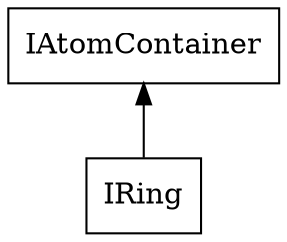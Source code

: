 digraph {

  rankdir= BT;

  iring -> iatomcontainer;

  iring [shape=box,label="IRing"];
  iatomcontainer [shape=box,label="IAtomContainer"];

}
